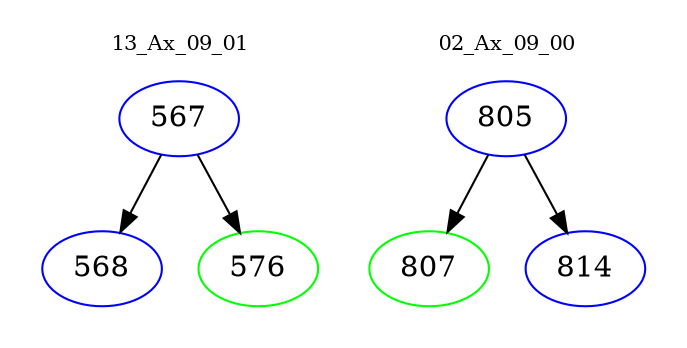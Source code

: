 digraph{
subgraph cluster_0 {
color = white
label = "13_Ax_09_01";
fontsize=10;
T0_567 [label="567", color="blue"]
T0_567 -> T0_568 [color="black"]
T0_568 [label="568", color="blue"]
T0_567 -> T0_576 [color="black"]
T0_576 [label="576", color="green"]
}
subgraph cluster_1 {
color = white
label = "02_Ax_09_00";
fontsize=10;
T1_805 [label="805", color="blue"]
T1_805 -> T1_807 [color="black"]
T1_807 [label="807", color="green"]
T1_805 -> T1_814 [color="black"]
T1_814 [label="814", color="blue"]
}
}
